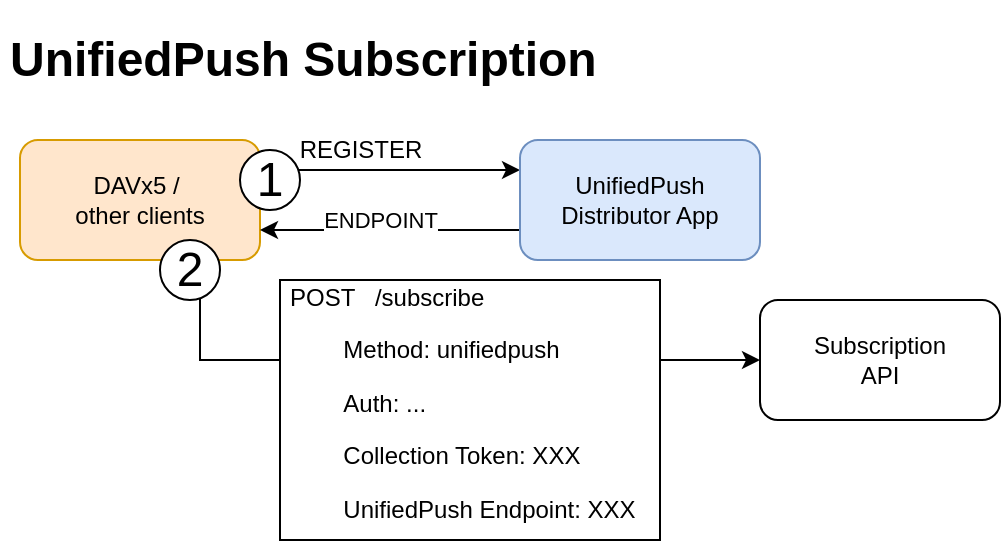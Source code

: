 <mxfile version="22.0.2" type="device">
  <diagram name="Page-1" id="AAw2rKPe2WApyxCpgn7q">
    <mxGraphModel dx="2284" dy="759" grid="1" gridSize="10" guides="1" tooltips="1" connect="1" arrows="1" fold="1" page="1" pageScale="1" pageWidth="850" pageHeight="1100" math="0" shadow="0">
      <root>
        <mxCell id="0" />
        <mxCell id="1" parent="0" />
        <mxCell id="dc46gyIUHuvXgEdCHgsa-1" value="&lt;h1&gt;UnifiedPush Subscription&lt;br&gt;&lt;/h1&gt;" style="text;html=1;strokeColor=none;fillColor=none;spacing=5;spacingTop=-20;whiteSpace=wrap;overflow=hidden;rounded=0;" vertex="1" parent="1">
          <mxGeometry x="-700" y="740" width="330" height="40" as="geometry" />
        </mxCell>
        <mxCell id="dc46gyIUHuvXgEdCHgsa-2" style="edgeStyle=orthogonalEdgeStyle;rounded=0;orthogonalLoop=1;jettySize=auto;html=1;exitX=1;exitY=0.25;exitDx=0;exitDy=0;entryX=0;entryY=0.25;entryDx=0;entryDy=0;" edge="1" parent="1" source="dc46gyIUHuvXgEdCHgsa-4" target="dc46gyIUHuvXgEdCHgsa-7">
          <mxGeometry relative="1" as="geometry" />
        </mxCell>
        <mxCell id="dc46gyIUHuvXgEdCHgsa-3" style="edgeStyle=orthogonalEdgeStyle;rounded=0;orthogonalLoop=1;jettySize=auto;html=1;exitX=0.75;exitY=1;exitDx=0;exitDy=0;entryX=0;entryY=0.5;entryDx=0;entryDy=0;" edge="1" parent="1" source="dc46gyIUHuvXgEdCHgsa-4" target="dc46gyIUHuvXgEdCHgsa-8">
          <mxGeometry relative="1" as="geometry">
            <Array as="points">
              <mxPoint x="-600" y="910" />
            </Array>
          </mxGeometry>
        </mxCell>
        <mxCell id="dc46gyIUHuvXgEdCHgsa-4" value="&lt;div&gt;DAVx5 /&amp;nbsp;&lt;/div&gt;&lt;div&gt;other clients&lt;/div&gt;" style="rounded=1;whiteSpace=wrap;html=1;fillColor=#ffe6cc;strokeColor=#d79b00;" vertex="1" parent="1">
          <mxGeometry x="-690" y="800" width="120" height="60" as="geometry" />
        </mxCell>
        <mxCell id="dc46gyIUHuvXgEdCHgsa-5" style="edgeStyle=orthogonalEdgeStyle;rounded=0;orthogonalLoop=1;jettySize=auto;html=1;exitX=0;exitY=0.75;exitDx=0;exitDy=0;entryX=1;entryY=0.75;entryDx=0;entryDy=0;" edge="1" parent="1" source="dc46gyIUHuvXgEdCHgsa-7" target="dc46gyIUHuvXgEdCHgsa-4">
          <mxGeometry relative="1" as="geometry" />
        </mxCell>
        <mxCell id="dc46gyIUHuvXgEdCHgsa-6" value="ENDPOINT" style="edgeLabel;html=1;align=center;verticalAlign=middle;resizable=0;points=[];" vertex="1" connectable="0" parent="dc46gyIUHuvXgEdCHgsa-5">
          <mxGeometry x="0.408" y="-2" relative="1" as="geometry">
            <mxPoint x="21" y="-3" as="offset" />
          </mxGeometry>
        </mxCell>
        <mxCell id="dc46gyIUHuvXgEdCHgsa-7" value="UnifiedPush&lt;br&gt;Distributor App" style="rounded=1;whiteSpace=wrap;html=1;fillColor=#dae8fc;strokeColor=#6c8ebf;" vertex="1" parent="1">
          <mxGeometry x="-440" y="800" width="120" height="60" as="geometry" />
        </mxCell>
        <mxCell id="dc46gyIUHuvXgEdCHgsa-8" value="&lt;div&gt;Subscription&lt;/div&gt;&lt;div&gt;API&lt;br&gt;&lt;/div&gt;" style="rounded=1;whiteSpace=wrap;html=1;" vertex="1" parent="1">
          <mxGeometry x="-320" y="880" width="120" height="60" as="geometry" />
        </mxCell>
        <mxCell id="dc46gyIUHuvXgEdCHgsa-9" value="REGISTER" style="text;html=1;align=center;verticalAlign=middle;resizable=0;points=[];autosize=1;strokeColor=none;fillColor=none;" vertex="1" parent="1">
          <mxGeometry x="-560" y="790" width="80" height="30" as="geometry" />
        </mxCell>
        <mxCell id="dc46gyIUHuvXgEdCHgsa-10" value="&lt;p&gt;POST &amp;nbsp; /subscribe&amp;nbsp;&lt;/p&gt;&lt;p&gt;&lt;span style=&quot;white-space: pre;&quot;&gt;&#x9;&lt;/span&gt;Method: unifiedpush&lt;br&gt;&lt;/p&gt;&lt;p&gt;&lt;span style=&quot;white-space: pre;&quot;&gt;&#x9;&lt;/span&gt;Auth: ...&lt;/p&gt;&lt;p&gt;&lt;span style=&quot;white-space: pre;&quot;&gt;&#x9;Collection Token&lt;/span&gt;: XXX&lt;/p&gt;&lt;p&gt;&lt;span style=&quot;white-space: pre;&quot;&gt;&#x9;UnifiedPush&lt;/span&gt; Endpoint: XXX&lt;br&gt;&lt;/p&gt;" style="text;html=1;strokeColor=default;fillColor=default;spacing=5;spacingTop=-20;whiteSpace=wrap;overflow=hidden;rounded=0;" vertex="1" parent="1">
          <mxGeometry x="-560" y="870" width="190" height="130" as="geometry" />
        </mxCell>
        <mxCell id="dc46gyIUHuvXgEdCHgsa-11" value="&lt;font style=&quot;font-size: 24px;&quot;&gt;2&lt;/font&gt;" style="ellipse;whiteSpace=wrap;html=1;aspect=fixed;" vertex="1" parent="1">
          <mxGeometry x="-620" y="850" width="30" height="30" as="geometry" />
        </mxCell>
        <mxCell id="dc46gyIUHuvXgEdCHgsa-12" value="&lt;font style=&quot;font-size: 24px;&quot;&gt;1&lt;/font&gt;" style="ellipse;whiteSpace=wrap;html=1;aspect=fixed;" vertex="1" parent="1">
          <mxGeometry x="-580" y="805" width="30" height="30" as="geometry" />
        </mxCell>
      </root>
    </mxGraphModel>
  </diagram>
</mxfile>
